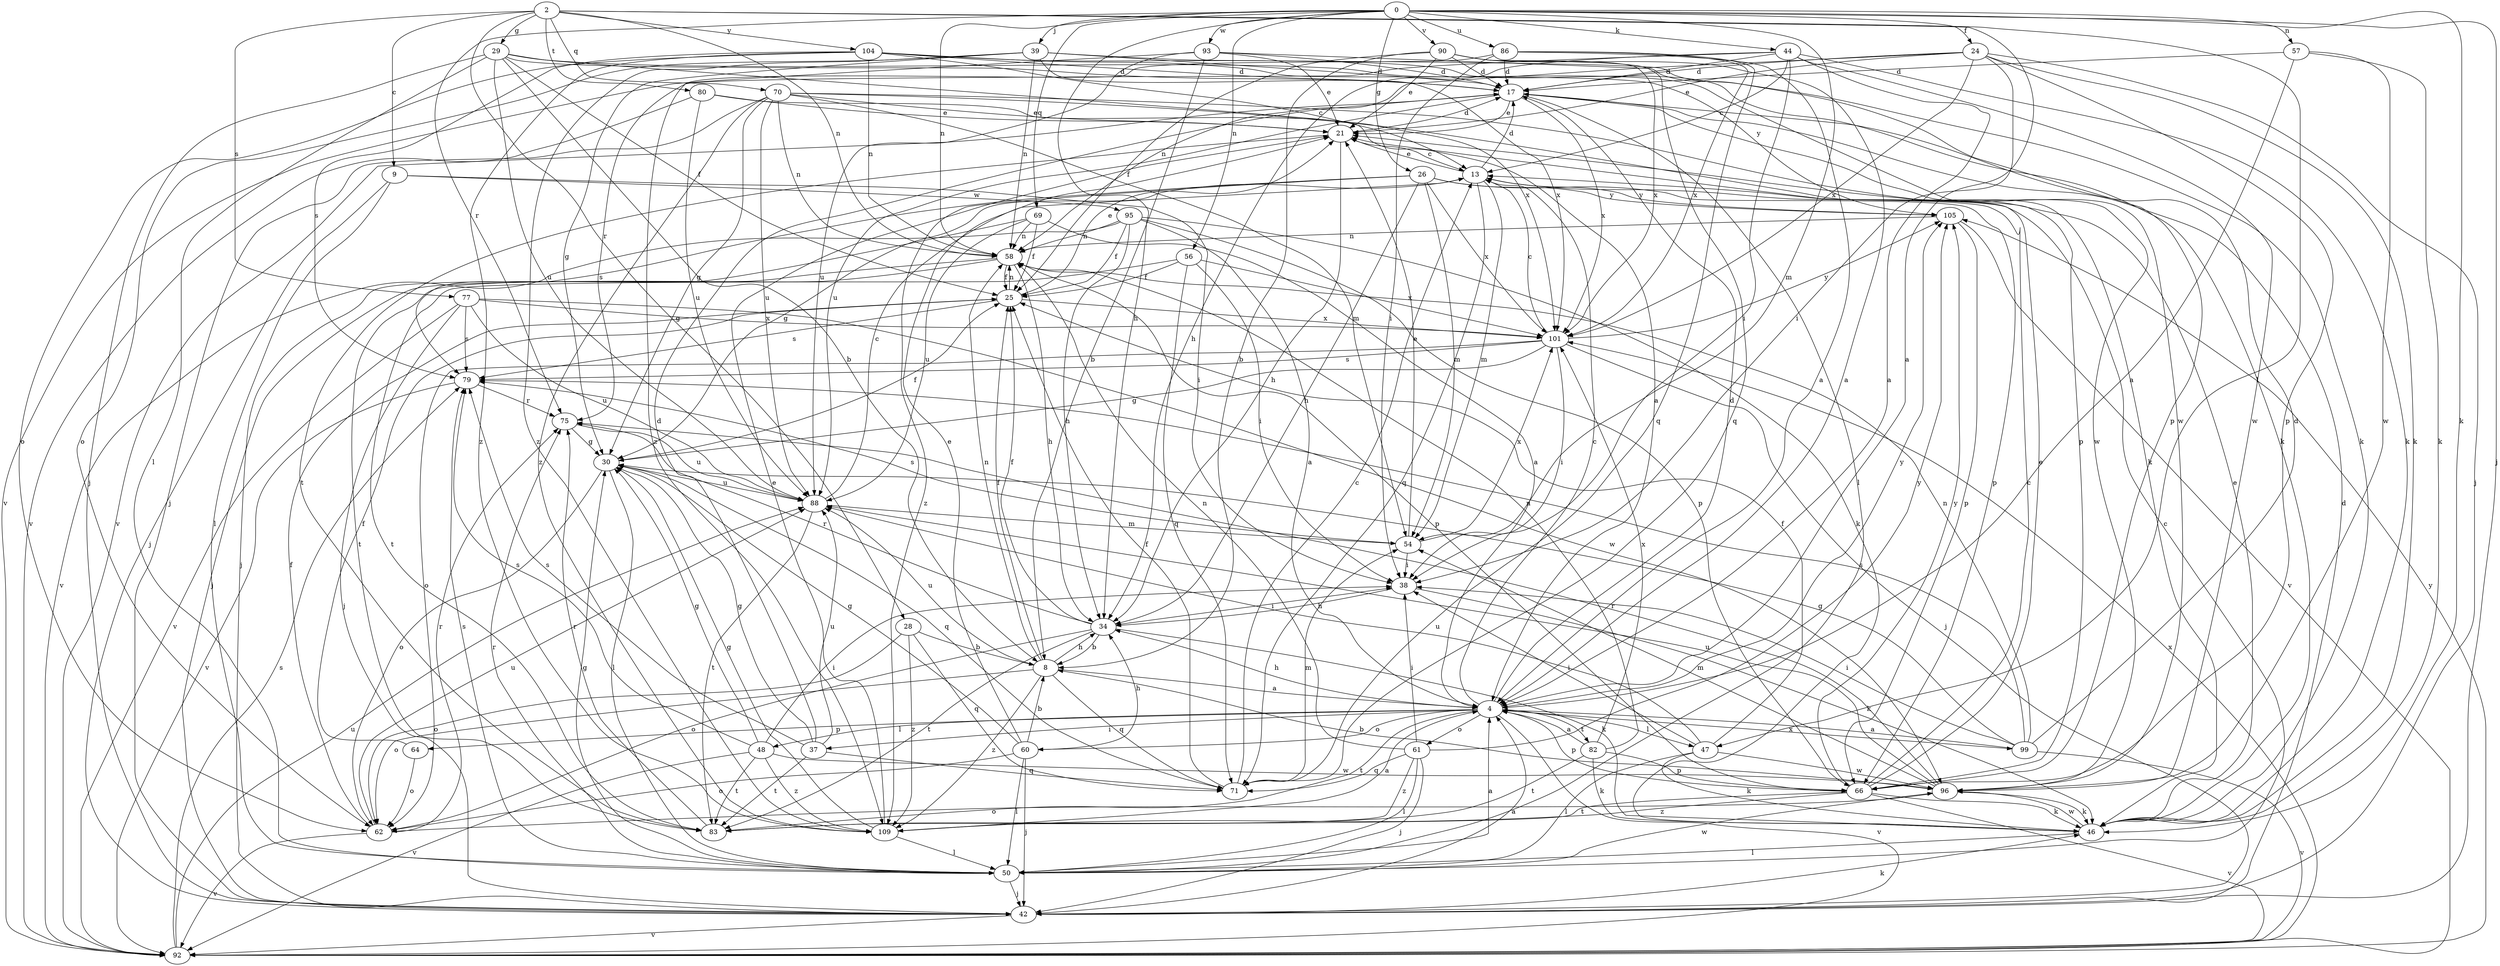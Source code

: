 strict digraph  {
0;
2;
4;
8;
9;
13;
17;
21;
24;
25;
26;
28;
29;
30;
34;
37;
38;
39;
42;
44;
46;
47;
48;
50;
54;
56;
57;
58;
60;
61;
62;
64;
66;
69;
70;
71;
75;
77;
79;
80;
82;
83;
86;
88;
90;
92;
93;
95;
96;
99;
101;
104;
105;
109;
0 -> 24  [label=f];
0 -> 26  [label=g];
0 -> 34  [label=h];
0 -> 39  [label=j];
0 -> 42  [label=j];
0 -> 44  [label=k];
0 -> 46  [label=k];
0 -> 54  [label=m];
0 -> 56  [label=n];
0 -> 57  [label=n];
0 -> 58  [label=n];
0 -> 69  [label=q];
0 -> 75  [label=r];
0 -> 86  [label=u];
0 -> 90  [label=v];
0 -> 93  [label=w];
2 -> 4  [label=a];
2 -> 9  [label=c];
2 -> 28  [label=g];
2 -> 29  [label=g];
2 -> 47  [label=l];
2 -> 58  [label=n];
2 -> 70  [label=q];
2 -> 77  [label=s];
2 -> 80  [label=t];
2 -> 104  [label=y];
4 -> 13  [label=c];
4 -> 17  [label=d];
4 -> 34  [label=h];
4 -> 37  [label=i];
4 -> 47  [label=l];
4 -> 48  [label=l];
4 -> 60  [label=o];
4 -> 61  [label=o];
4 -> 64  [label=p];
4 -> 66  [label=p];
4 -> 82  [label=t];
4 -> 83  [label=t];
4 -> 92  [label=v];
4 -> 99  [label=x];
4 -> 105  [label=y];
8 -> 4  [label=a];
8 -> 25  [label=f];
8 -> 34  [label=h];
8 -> 58  [label=n];
8 -> 62  [label=o];
8 -> 71  [label=q];
8 -> 88  [label=u];
8 -> 109  [label=z];
9 -> 38  [label=i];
9 -> 42  [label=j];
9 -> 50  [label=l];
9 -> 95  [label=w];
13 -> 17  [label=d];
13 -> 21  [label=e];
13 -> 30  [label=g];
13 -> 54  [label=m];
13 -> 71  [label=q];
13 -> 105  [label=y];
17 -> 21  [label=e];
17 -> 50  [label=l];
17 -> 88  [label=u];
17 -> 92  [label=v];
17 -> 96  [label=w];
17 -> 101  [label=x];
21 -> 13  [label=c];
21 -> 17  [label=d];
21 -> 34  [label=h];
21 -> 83  [label=t];
24 -> 17  [label=d];
24 -> 21  [label=e];
24 -> 38  [label=i];
24 -> 42  [label=j];
24 -> 46  [label=k];
24 -> 58  [label=n];
24 -> 66  [label=p];
24 -> 101  [label=x];
25 -> 21  [label=e];
25 -> 58  [label=n];
25 -> 79  [label=s];
25 -> 101  [label=x];
26 -> 34  [label=h];
26 -> 54  [label=m];
26 -> 66  [label=p];
26 -> 79  [label=s];
26 -> 101  [label=x];
26 -> 105  [label=y];
26 -> 109  [label=z];
28 -> 8  [label=b];
28 -> 62  [label=o];
28 -> 71  [label=q];
28 -> 109  [label=z];
29 -> 8  [label=b];
29 -> 17  [label=d];
29 -> 25  [label=f];
29 -> 42  [label=j];
29 -> 50  [label=l];
29 -> 88  [label=u];
29 -> 96  [label=w];
29 -> 101  [label=x];
30 -> 25  [label=f];
30 -> 50  [label=l];
30 -> 62  [label=o];
30 -> 71  [label=q];
30 -> 88  [label=u];
34 -> 8  [label=b];
34 -> 25  [label=f];
34 -> 38  [label=i];
34 -> 46  [label=k];
34 -> 62  [label=o];
34 -> 75  [label=r];
34 -> 83  [label=t];
37 -> 17  [label=d];
37 -> 30  [label=g];
37 -> 71  [label=q];
37 -> 79  [label=s];
37 -> 83  [label=t];
37 -> 88  [label=u];
38 -> 34  [label=h];
38 -> 46  [label=k];
39 -> 17  [label=d];
39 -> 30  [label=g];
39 -> 46  [label=k];
39 -> 58  [label=n];
39 -> 62  [label=o];
39 -> 101  [label=x];
39 -> 109  [label=z];
42 -> 4  [label=a];
42 -> 17  [label=d];
42 -> 46  [label=k];
42 -> 92  [label=v];
44 -> 4  [label=a];
44 -> 13  [label=c];
44 -> 17  [label=d];
44 -> 34  [label=h];
44 -> 38  [label=i];
44 -> 46  [label=k];
44 -> 75  [label=r];
44 -> 96  [label=w];
46 -> 21  [label=e];
46 -> 50  [label=l];
46 -> 96  [label=w];
47 -> 25  [label=f];
47 -> 38  [label=i];
47 -> 46  [label=k];
47 -> 50  [label=l];
47 -> 88  [label=u];
47 -> 96  [label=w];
48 -> 30  [label=g];
48 -> 38  [label=i];
48 -> 79  [label=s];
48 -> 83  [label=t];
48 -> 92  [label=v];
48 -> 96  [label=w];
48 -> 109  [label=z];
50 -> 4  [label=a];
50 -> 13  [label=c];
50 -> 30  [label=g];
50 -> 42  [label=j];
50 -> 75  [label=r];
50 -> 79  [label=s];
50 -> 96  [label=w];
54 -> 21  [label=e];
54 -> 38  [label=i];
54 -> 79  [label=s];
54 -> 101  [label=x];
56 -> 25  [label=f];
56 -> 38  [label=i];
56 -> 71  [label=q];
56 -> 83  [label=t];
56 -> 101  [label=x];
57 -> 4  [label=a];
57 -> 17  [label=d];
57 -> 46  [label=k];
57 -> 96  [label=w];
58 -> 25  [label=f];
58 -> 34  [label=h];
58 -> 42  [label=j];
58 -> 66  [label=p];
58 -> 83  [label=t];
60 -> 8  [label=b];
60 -> 21  [label=e];
60 -> 30  [label=g];
60 -> 34  [label=h];
60 -> 42  [label=j];
60 -> 50  [label=l];
60 -> 62  [label=o];
61 -> 38  [label=i];
61 -> 42  [label=j];
61 -> 50  [label=l];
61 -> 58  [label=n];
61 -> 71  [label=q];
61 -> 105  [label=y];
61 -> 109  [label=z];
62 -> 25  [label=f];
62 -> 75  [label=r];
62 -> 88  [label=u];
62 -> 92  [label=v];
64 -> 25  [label=f];
64 -> 62  [label=o];
66 -> 13  [label=c];
66 -> 21  [label=e];
66 -> 46  [label=k];
66 -> 83  [label=t];
66 -> 92  [label=v];
66 -> 105  [label=y];
66 -> 109  [label=z];
69 -> 4  [label=a];
69 -> 25  [label=f];
69 -> 42  [label=j];
69 -> 58  [label=n];
69 -> 88  [label=u];
70 -> 21  [label=e];
70 -> 30  [label=g];
70 -> 42  [label=j];
70 -> 46  [label=k];
70 -> 54  [label=m];
70 -> 58  [label=n];
70 -> 66  [label=p];
70 -> 88  [label=u];
70 -> 109  [label=z];
71 -> 13  [label=c];
71 -> 25  [label=f];
71 -> 54  [label=m];
75 -> 30  [label=g];
75 -> 88  [label=u];
77 -> 42  [label=j];
77 -> 79  [label=s];
77 -> 88  [label=u];
77 -> 92  [label=v];
77 -> 96  [label=w];
77 -> 101  [label=x];
79 -> 75  [label=r];
79 -> 92  [label=v];
80 -> 4  [label=a];
80 -> 21  [label=e];
80 -> 88  [label=u];
80 -> 92  [label=v];
82 -> 4  [label=a];
82 -> 46  [label=k];
82 -> 58  [label=n];
82 -> 66  [label=p];
82 -> 83  [label=t];
82 -> 101  [label=x];
83 -> 75  [label=r];
86 -> 4  [label=a];
86 -> 17  [label=d];
86 -> 38  [label=i];
86 -> 71  [label=q];
86 -> 101  [label=x];
86 -> 109  [label=z];
88 -> 13  [label=c];
88 -> 54  [label=m];
88 -> 83  [label=t];
90 -> 4  [label=a];
90 -> 8  [label=b];
90 -> 17  [label=d];
90 -> 21  [label=e];
90 -> 25  [label=f];
90 -> 71  [label=q];
90 -> 101  [label=x];
92 -> 79  [label=s];
92 -> 88  [label=u];
92 -> 101  [label=x];
92 -> 105  [label=y];
93 -> 8  [label=b];
93 -> 17  [label=d];
93 -> 21  [label=e];
93 -> 66  [label=p];
93 -> 88  [label=u];
93 -> 92  [label=v];
95 -> 4  [label=a];
95 -> 25  [label=f];
95 -> 34  [label=h];
95 -> 46  [label=k];
95 -> 58  [label=n];
95 -> 66  [label=p];
95 -> 92  [label=v];
96 -> 8  [label=b];
96 -> 46  [label=k];
96 -> 54  [label=m];
96 -> 62  [label=o];
96 -> 75  [label=r];
96 -> 88  [label=u];
99 -> 4  [label=a];
99 -> 17  [label=d];
99 -> 30  [label=g];
99 -> 38  [label=i];
99 -> 58  [label=n];
99 -> 79  [label=s];
99 -> 92  [label=v];
101 -> 13  [label=c];
101 -> 30  [label=g];
101 -> 38  [label=i];
101 -> 42  [label=j];
101 -> 62  [label=o];
101 -> 79  [label=s];
101 -> 105  [label=y];
104 -> 13  [label=c];
104 -> 17  [label=d];
104 -> 46  [label=k];
104 -> 58  [label=n];
104 -> 62  [label=o];
104 -> 79  [label=s];
104 -> 105  [label=y];
104 -> 109  [label=z];
105 -> 58  [label=n];
105 -> 66  [label=p];
105 -> 92  [label=v];
109 -> 4  [label=a];
109 -> 21  [label=e];
109 -> 30  [label=g];
109 -> 50  [label=l];
}
